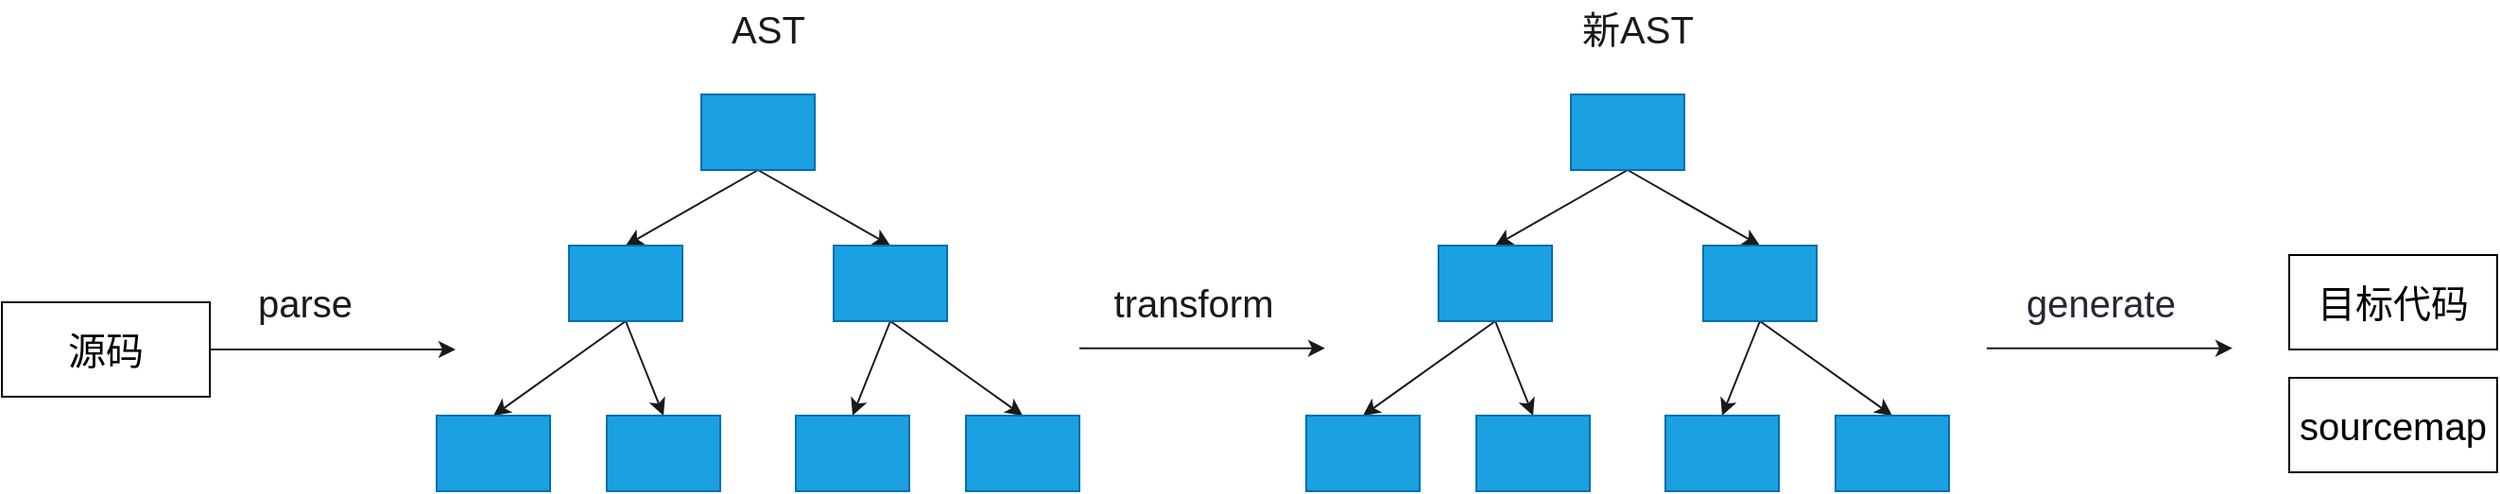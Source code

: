 <mxfile>
    <diagram id="ty0jCHAe8o1ZNjBr7CTP" name="第 1 页">
        <mxGraphModel dx="1373" dy="747" grid="1" gridSize="10" guides="1" tooltips="1" connect="1" arrows="1" fold="1" page="1" pageScale="1" pageWidth="3000" pageHeight="3000" background="#ffffff" math="0" shadow="0">
            <root>
                <mxCell id="0"/>
                <mxCell id="1" parent="0"/>
                <mxCell id="28" style="edgeStyle=none;html=1;fontSize=20;strokeColor=#1A1A1A;" edge="1" parent="1" source="2">
                    <mxGeometry relative="1" as="geometry">
                        <mxPoint x="350" y="325" as="targetPoint"/>
                    </mxGeometry>
                </mxCell>
                <mxCell id="2" value="&lt;font style=&quot;font-size: 20px&quot;&gt;源码&lt;/font&gt;" style="rounded=0;whiteSpace=wrap;html=1;" vertex="1" parent="1">
                    <mxGeometry x="110" y="300" width="110" height="50" as="geometry"/>
                </mxCell>
                <mxCell id="22" style="edgeStyle=none;html=1;entryX=0.5;entryY=0;entryDx=0;entryDy=0;fontSize=20;strokeColor=#1A1A1A;" edge="1" parent="1" source="3" target="14">
                    <mxGeometry relative="1" as="geometry">
                        <Array as="points">
                            <mxPoint x="510" y="230"/>
                        </Array>
                    </mxGeometry>
                </mxCell>
                <mxCell id="23" style="edgeStyle=none;html=1;exitX=0.5;exitY=1;exitDx=0;exitDy=0;entryX=0.5;entryY=0;entryDx=0;entryDy=0;fontSize=20;strokeColor=#1A1A1A;" edge="1" parent="1" source="3" target="13">
                    <mxGeometry relative="1" as="geometry"/>
                </mxCell>
                <mxCell id="3" value="" style="rounded=0;whiteSpace=wrap;html=1;fontSize=20;fillColor=#1ba1e2;fontColor=#ffffff;strokeColor=#006EAF;" vertex="1" parent="1">
                    <mxGeometry x="480" y="190" width="60" height="40" as="geometry"/>
                </mxCell>
                <mxCell id="26" style="edgeStyle=none;html=1;exitX=0.5;exitY=1;exitDx=0;exitDy=0;entryX=0.5;entryY=0;entryDx=0;entryDy=0;fontSize=20;strokeColor=#1A1A1A;" edge="1" parent="1" source="13" target="16">
                    <mxGeometry relative="1" as="geometry"/>
                </mxCell>
                <mxCell id="27" style="edgeStyle=none;html=1;exitX=0.5;exitY=1;exitDx=0;exitDy=0;entryX=0.5;entryY=0;entryDx=0;entryDy=0;fontSize=20;strokeColor=#1A1A1A;" edge="1" parent="1" source="13" target="20">
                    <mxGeometry relative="1" as="geometry"/>
                </mxCell>
                <mxCell id="13" value="" style="rounded=0;whiteSpace=wrap;html=1;fontSize=20;fillColor=#1ba1e2;fontColor=#ffffff;strokeColor=#006EAF;" vertex="1" parent="1">
                    <mxGeometry x="550" y="270" width="60" height="40" as="geometry"/>
                </mxCell>
                <mxCell id="24" style="edgeStyle=none;html=1;exitX=0.5;exitY=1;exitDx=0;exitDy=0;entryX=0.5;entryY=0;entryDx=0;entryDy=0;fontSize=20;strokeColor=#1A1A1A;" edge="1" parent="1" source="14" target="18">
                    <mxGeometry relative="1" as="geometry"/>
                </mxCell>
                <mxCell id="25" style="edgeStyle=none;html=1;exitX=0.5;exitY=1;exitDx=0;exitDy=0;entryX=0.5;entryY=0;entryDx=0;entryDy=0;fontSize=20;strokeColor=#1A1A1A;" edge="1" parent="1" source="14" target="15">
                    <mxGeometry relative="1" as="geometry"/>
                </mxCell>
                <mxCell id="14" value="" style="rounded=0;whiteSpace=wrap;html=1;fontSize=20;fillColor=#1ba1e2;fontColor=#ffffff;strokeColor=#006EAF;" vertex="1" parent="1">
                    <mxGeometry x="410" y="270" width="60" height="40" as="geometry"/>
                </mxCell>
                <mxCell id="15" value="" style="rounded=0;whiteSpace=wrap;html=1;fontSize=20;fillColor=#1ba1e2;fontColor=#ffffff;strokeColor=#006EAF;" vertex="1" parent="1">
                    <mxGeometry x="430" y="360" width="60" height="40" as="geometry"/>
                </mxCell>
                <mxCell id="16" value="" style="rounded=0;whiteSpace=wrap;html=1;fontSize=20;fillColor=#1ba1e2;fontColor=#ffffff;strokeColor=#006EAF;" vertex="1" parent="1">
                    <mxGeometry x="530" y="360" width="60" height="40" as="geometry"/>
                </mxCell>
                <mxCell id="18" value="" style="rounded=0;whiteSpace=wrap;html=1;fontSize=20;fillColor=#1ba1e2;fontColor=#ffffff;strokeColor=#006EAF;" vertex="1" parent="1">
                    <mxGeometry x="340" y="360" width="60" height="40" as="geometry"/>
                </mxCell>
                <mxCell id="20" value="" style="rounded=0;whiteSpace=wrap;html=1;fontSize=20;fillColor=#1ba1e2;fontColor=#ffffff;strokeColor=#006EAF;" vertex="1" parent="1">
                    <mxGeometry x="620" y="360" width="60" height="40" as="geometry"/>
                </mxCell>
                <mxCell id="29" value="&lt;font color=&quot;#1a1a1a&quot;&gt;parse&lt;/font&gt;" style="text;html=1;align=center;verticalAlign=middle;resizable=0;points=[];autosize=1;strokeColor=none;fillColor=none;fontSize=20;" vertex="1" parent="1">
                    <mxGeometry x="235" y="285" width="70" height="30" as="geometry"/>
                </mxCell>
                <mxCell id="30" value="AST" style="text;html=1;align=center;verticalAlign=middle;resizable=0;points=[];autosize=1;strokeColor=none;fillColor=none;fontSize=20;fontColor=#1A1A1A;" vertex="1" parent="1">
                    <mxGeometry x="490" y="140" width="50" height="30" as="geometry"/>
                </mxCell>
                <mxCell id="31" style="edgeStyle=none;html=1;entryX=0.5;entryY=0;entryDx=0;entryDy=0;fontSize=20;strokeColor=#1A1A1A;" edge="1" parent="1" source="33" target="39">
                    <mxGeometry relative="1" as="geometry">
                        <Array as="points">
                            <mxPoint x="970" y="230"/>
                        </Array>
                    </mxGeometry>
                </mxCell>
                <mxCell id="32" style="edgeStyle=none;html=1;exitX=0.5;exitY=1;exitDx=0;exitDy=0;entryX=0.5;entryY=0;entryDx=0;entryDy=0;fontSize=20;strokeColor=#1A1A1A;" edge="1" parent="1" source="33" target="36">
                    <mxGeometry relative="1" as="geometry"/>
                </mxCell>
                <mxCell id="33" value="" style="rounded=0;whiteSpace=wrap;html=1;fontSize=20;fillColor=#1ba1e2;fontColor=#ffffff;strokeColor=#006EAF;" vertex="1" parent="1">
                    <mxGeometry x="940" y="190" width="60" height="40" as="geometry"/>
                </mxCell>
                <mxCell id="34" style="edgeStyle=none;html=1;exitX=0.5;exitY=1;exitDx=0;exitDy=0;entryX=0.5;entryY=0;entryDx=0;entryDy=0;fontSize=20;strokeColor=#1A1A1A;" edge="1" parent="1" source="36" target="41">
                    <mxGeometry relative="1" as="geometry"/>
                </mxCell>
                <mxCell id="35" style="edgeStyle=none;html=1;exitX=0.5;exitY=1;exitDx=0;exitDy=0;entryX=0.5;entryY=0;entryDx=0;entryDy=0;fontSize=20;strokeColor=#1A1A1A;" edge="1" parent="1" source="36" target="43">
                    <mxGeometry relative="1" as="geometry"/>
                </mxCell>
                <mxCell id="36" value="" style="rounded=0;whiteSpace=wrap;html=1;fontSize=20;fillColor=#1ba1e2;fontColor=#ffffff;strokeColor=#006EAF;" vertex="1" parent="1">
                    <mxGeometry x="1010" y="270" width="60" height="40" as="geometry"/>
                </mxCell>
                <mxCell id="37" style="edgeStyle=none;html=1;exitX=0.5;exitY=1;exitDx=0;exitDy=0;entryX=0.5;entryY=0;entryDx=0;entryDy=0;fontSize=20;strokeColor=#1A1A1A;" edge="1" parent="1" source="39" target="42">
                    <mxGeometry relative="1" as="geometry"/>
                </mxCell>
                <mxCell id="38" style="edgeStyle=none;html=1;exitX=0.5;exitY=1;exitDx=0;exitDy=0;entryX=0.5;entryY=0;entryDx=0;entryDy=0;fontSize=20;strokeColor=#1A1A1A;" edge="1" parent="1" source="39" target="40">
                    <mxGeometry relative="1" as="geometry"/>
                </mxCell>
                <mxCell id="39" value="" style="rounded=0;whiteSpace=wrap;html=1;fontSize=20;fillColor=#1ba1e2;fontColor=#ffffff;strokeColor=#006EAF;" vertex="1" parent="1">
                    <mxGeometry x="870" y="270" width="60" height="40" as="geometry"/>
                </mxCell>
                <mxCell id="40" value="" style="rounded=0;whiteSpace=wrap;html=1;fontSize=20;fillColor=#1ba1e2;fontColor=#ffffff;strokeColor=#006EAF;" vertex="1" parent="1">
                    <mxGeometry x="890" y="360" width="60" height="40" as="geometry"/>
                </mxCell>
                <mxCell id="41" value="" style="rounded=0;whiteSpace=wrap;html=1;fontSize=20;fillColor=#1ba1e2;fontColor=#ffffff;strokeColor=#006EAF;" vertex="1" parent="1">
                    <mxGeometry x="990" y="360" width="60" height="40" as="geometry"/>
                </mxCell>
                <mxCell id="42" value="" style="rounded=0;whiteSpace=wrap;html=1;fontSize=20;fillColor=#1ba1e2;fontColor=#ffffff;strokeColor=#006EAF;" vertex="1" parent="1">
                    <mxGeometry x="800" y="360" width="60" height="40" as="geometry"/>
                </mxCell>
                <mxCell id="43" value="" style="rounded=0;whiteSpace=wrap;html=1;fontSize=20;fillColor=#1ba1e2;fontColor=#ffffff;strokeColor=#006EAF;" vertex="1" parent="1">
                    <mxGeometry x="1080" y="360" width="60" height="40" as="geometry"/>
                </mxCell>
                <mxCell id="44" value="新AST" style="text;html=1;align=center;verticalAlign=middle;resizable=0;points=[];autosize=1;strokeColor=none;fillColor=none;fontSize=20;fontColor=#1A1A1A;" vertex="1" parent="1">
                    <mxGeometry x="940" y="140" width="70" height="30" as="geometry"/>
                </mxCell>
                <mxCell id="45" style="edgeStyle=none;html=1;fontSize=20;strokeColor=#1A1A1A;" edge="1" parent="1">
                    <mxGeometry relative="1" as="geometry">
                        <mxPoint x="810" y="324.33" as="targetPoint"/>
                        <mxPoint x="680" y="324.33" as="sourcePoint"/>
                    </mxGeometry>
                </mxCell>
                <mxCell id="46" value="transform" style="text;html=1;align=center;verticalAlign=middle;resizable=0;points=[];autosize=1;strokeColor=none;fillColor=none;fontSize=20;fontColor=#1A1A1A;" vertex="1" parent="1">
                    <mxGeometry x="690" y="285" width="100" height="30" as="geometry"/>
                </mxCell>
                <mxCell id="48" style="edgeStyle=none;html=1;fontSize=20;strokeColor=#1A1A1A;" edge="1" parent="1">
                    <mxGeometry relative="1" as="geometry">
                        <mxPoint x="1290" y="324.33" as="targetPoint"/>
                        <mxPoint x="1160" y="324.33" as="sourcePoint"/>
                    </mxGeometry>
                </mxCell>
                <mxCell id="49" value="&lt;span style=&quot;color: rgb(37 , 41 , 51) ; text-align: left ; background-color: rgb(255 , 255 , 255)&quot;&gt;&lt;font style=&quot;font-size: 20px&quot;&gt;generate&lt;/font&gt;&lt;/span&gt;" style="text;html=1;align=center;verticalAlign=middle;resizable=0;points=[];autosize=1;strokeColor=none;fillColor=none;fontSize=20;fontColor=#1A1A1A;" vertex="1" parent="1">
                    <mxGeometry x="1175" y="285" width="90" height="30" as="geometry"/>
                </mxCell>
                <mxCell id="50" value="&lt;span style=&quot;font-size: 20px&quot;&gt;目标代码&lt;/span&gt;" style="rounded=0;whiteSpace=wrap;html=1;" vertex="1" parent="1">
                    <mxGeometry x="1320" y="275" width="110" height="50" as="geometry"/>
                </mxCell>
                <mxCell id="51" value="&lt;span style=&quot;font-size: 20px&quot;&gt;sourcemap&lt;/span&gt;" style="rounded=0;whiteSpace=wrap;html=1;" vertex="1" parent="1">
                    <mxGeometry x="1320" y="340" width="110" height="50" as="geometry"/>
                </mxCell>
            </root>
        </mxGraphModel>
    </diagram>
</mxfile>